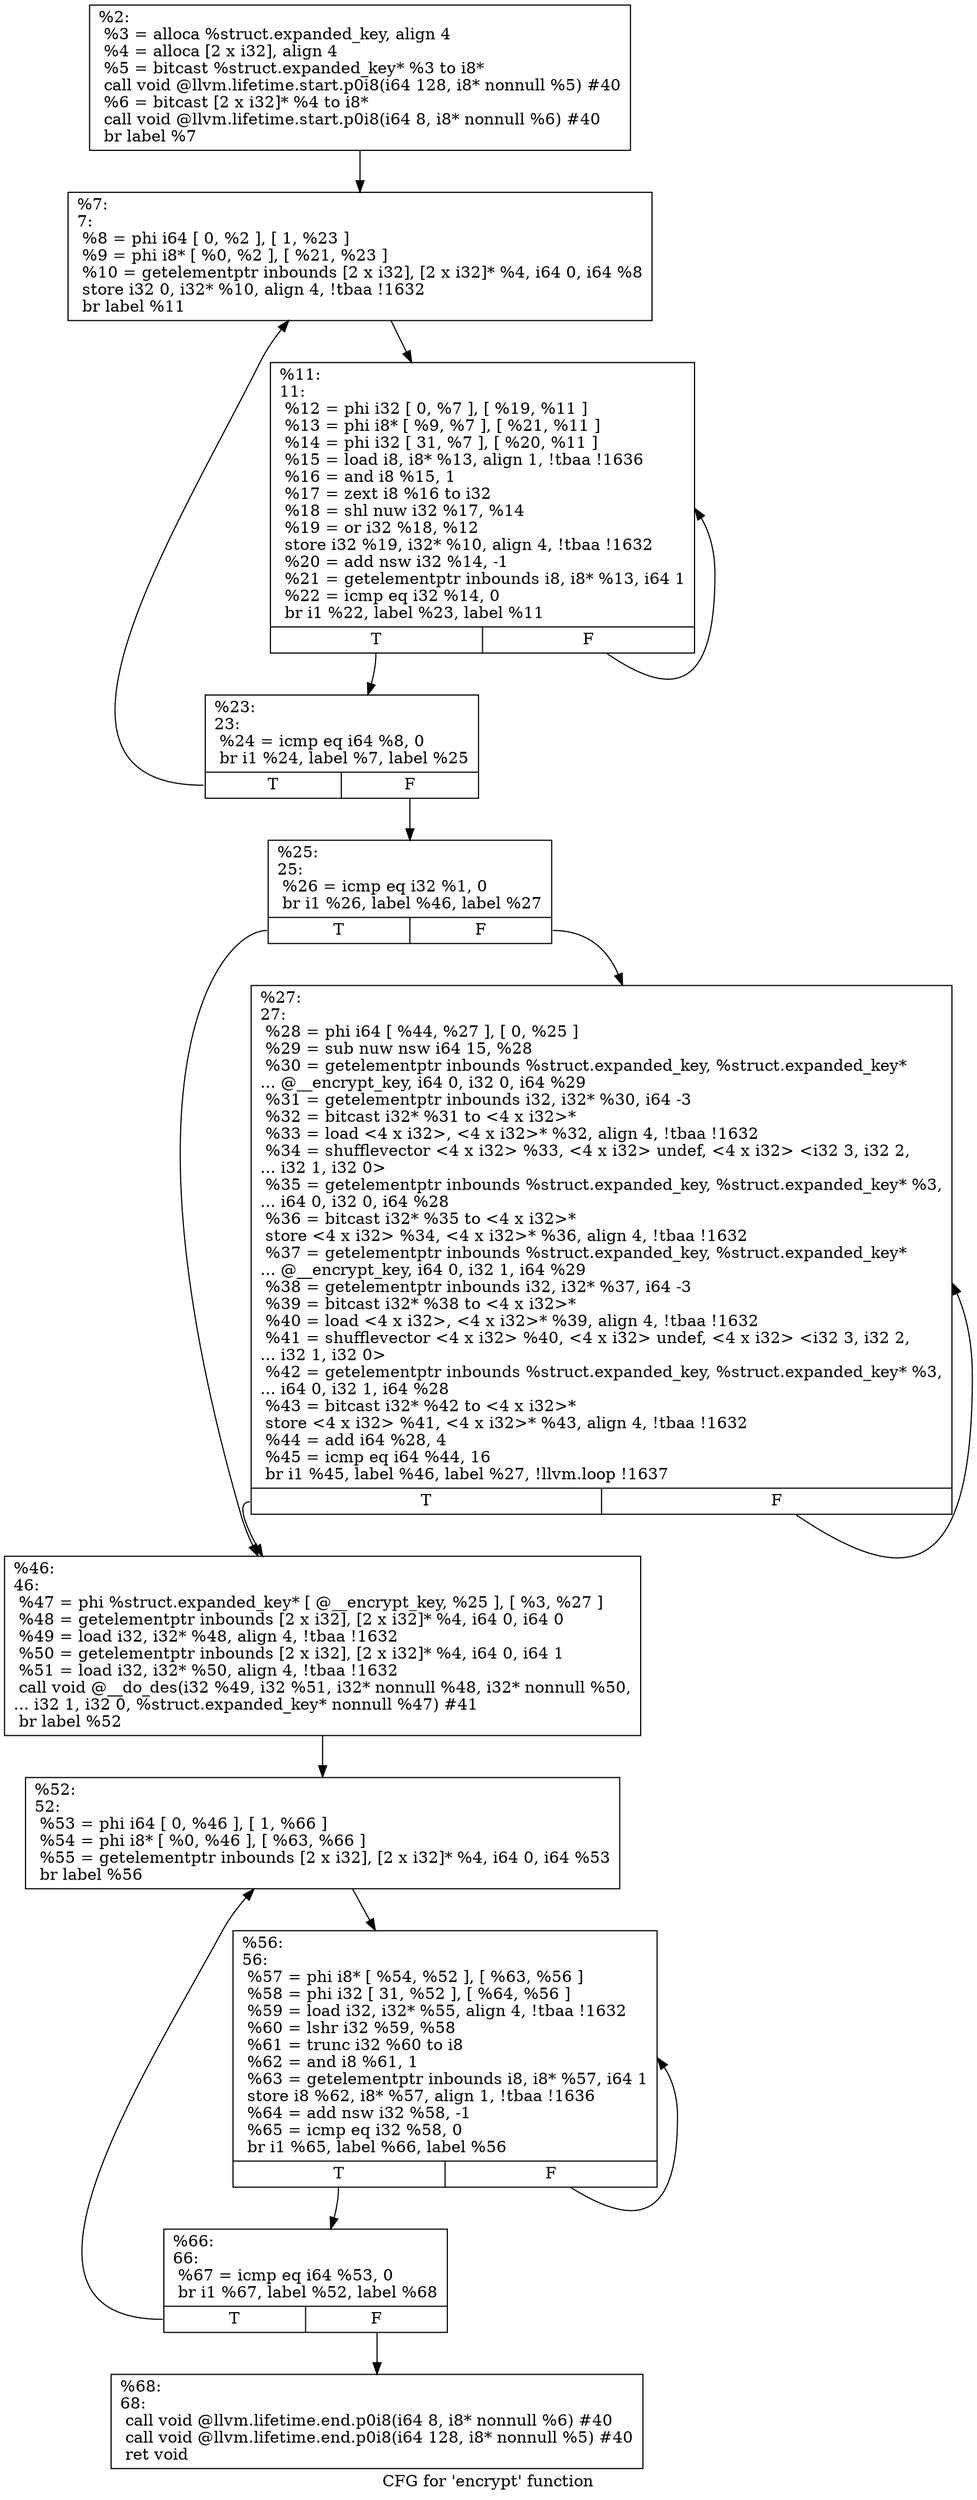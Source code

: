 digraph "CFG for 'encrypt' function" {
	label="CFG for 'encrypt' function";

	Node0x1662f00 [shape=record,label="{%2:\l  %3 = alloca %struct.expanded_key, align 4\l  %4 = alloca [2 x i32], align 4\l  %5 = bitcast %struct.expanded_key* %3 to i8*\l  call void @llvm.lifetime.start.p0i8(i64 128, i8* nonnull %5) #40\l  %6 = bitcast [2 x i32]* %4 to i8*\l  call void @llvm.lifetime.start.p0i8(i64 8, i8* nonnull %6) #40\l  br label %7\l}"];
	Node0x1662f00 -> Node0x1663010;
	Node0x1663010 [shape=record,label="{%7:\l7:                                                \l  %8 = phi i64 [ 0, %2 ], [ 1, %23 ]\l  %9 = phi i8* [ %0, %2 ], [ %21, %23 ]\l  %10 = getelementptr inbounds [2 x i32], [2 x i32]* %4, i64 0, i64 %8\l  store i32 0, i32* %10, align 4, !tbaa !1632\l  br label %11\l}"];
	Node0x1663010 -> Node0x1663060;
	Node0x1663060 [shape=record,label="{%11:\l11:                                               \l  %12 = phi i32 [ 0, %7 ], [ %19, %11 ]\l  %13 = phi i8* [ %9, %7 ], [ %21, %11 ]\l  %14 = phi i32 [ 31, %7 ], [ %20, %11 ]\l  %15 = load i8, i8* %13, align 1, !tbaa !1636\l  %16 = and i8 %15, 1\l  %17 = zext i8 %16 to i32\l  %18 = shl nuw i32 %17, %14\l  %19 = or i32 %18, %12\l  store i32 %19, i32* %10, align 4, !tbaa !1632\l  %20 = add nsw i32 %14, -1\l  %21 = getelementptr inbounds i8, i8* %13, i64 1\l  %22 = icmp eq i32 %14, 0\l  br i1 %22, label %23, label %11\l|{<s0>T|<s1>F}}"];
	Node0x1663060:s0 -> Node0x16630b0;
	Node0x1663060:s1 -> Node0x1663060;
	Node0x16630b0 [shape=record,label="{%23:\l23:                                               \l  %24 = icmp eq i64 %8, 0\l  br i1 %24, label %7, label %25\l|{<s0>T|<s1>F}}"];
	Node0x16630b0:s0 -> Node0x1663010;
	Node0x16630b0:s1 -> Node0x1663100;
	Node0x1663100 [shape=record,label="{%25:\l25:                                               \l  %26 = icmp eq i32 %1, 0\l  br i1 %26, label %46, label %27\l|{<s0>T|<s1>F}}"];
	Node0x1663100:s0 -> Node0x16631a0;
	Node0x1663100:s1 -> Node0x1663150;
	Node0x1663150 [shape=record,label="{%27:\l27:                                               \l  %28 = phi i64 [ %44, %27 ], [ 0, %25 ]\l  %29 = sub nuw nsw i64 15, %28\l  %30 = getelementptr inbounds %struct.expanded_key, %struct.expanded_key*\l... @__encrypt_key, i64 0, i32 0, i64 %29\l  %31 = getelementptr inbounds i32, i32* %30, i64 -3\l  %32 = bitcast i32* %31 to \<4 x i32\>*\l  %33 = load \<4 x i32\>, \<4 x i32\>* %32, align 4, !tbaa !1632\l  %34 = shufflevector \<4 x i32\> %33, \<4 x i32\> undef, \<4 x i32\> \<i32 3, i32 2,\l... i32 1, i32 0\>\l  %35 = getelementptr inbounds %struct.expanded_key, %struct.expanded_key* %3,\l... i64 0, i32 0, i64 %28\l  %36 = bitcast i32* %35 to \<4 x i32\>*\l  store \<4 x i32\> %34, \<4 x i32\>* %36, align 4, !tbaa !1632\l  %37 = getelementptr inbounds %struct.expanded_key, %struct.expanded_key*\l... @__encrypt_key, i64 0, i32 1, i64 %29\l  %38 = getelementptr inbounds i32, i32* %37, i64 -3\l  %39 = bitcast i32* %38 to \<4 x i32\>*\l  %40 = load \<4 x i32\>, \<4 x i32\>* %39, align 4, !tbaa !1632\l  %41 = shufflevector \<4 x i32\> %40, \<4 x i32\> undef, \<4 x i32\> \<i32 3, i32 2,\l... i32 1, i32 0\>\l  %42 = getelementptr inbounds %struct.expanded_key, %struct.expanded_key* %3,\l... i64 0, i32 1, i64 %28\l  %43 = bitcast i32* %42 to \<4 x i32\>*\l  store \<4 x i32\> %41, \<4 x i32\>* %43, align 4, !tbaa !1632\l  %44 = add i64 %28, 4\l  %45 = icmp eq i64 %44, 16\l  br i1 %45, label %46, label %27, !llvm.loop !1637\l|{<s0>T|<s1>F}}"];
	Node0x1663150:s0 -> Node0x16631a0;
	Node0x1663150:s1 -> Node0x1663150;
	Node0x16631a0 [shape=record,label="{%46:\l46:                                               \l  %47 = phi %struct.expanded_key* [ @__encrypt_key, %25 ], [ %3, %27 ]\l  %48 = getelementptr inbounds [2 x i32], [2 x i32]* %4, i64 0, i64 0\l  %49 = load i32, i32* %48, align 4, !tbaa !1632\l  %50 = getelementptr inbounds [2 x i32], [2 x i32]* %4, i64 0, i64 1\l  %51 = load i32, i32* %50, align 4, !tbaa !1632\l  call void @__do_des(i32 %49, i32 %51, i32* nonnull %48, i32* nonnull %50,\l... i32 1, i32 0, %struct.expanded_key* nonnull %47) #41\l  br label %52\l}"];
	Node0x16631a0 -> Node0x16631f0;
	Node0x16631f0 [shape=record,label="{%52:\l52:                                               \l  %53 = phi i64 [ 0, %46 ], [ 1, %66 ]\l  %54 = phi i8* [ %0, %46 ], [ %63, %66 ]\l  %55 = getelementptr inbounds [2 x i32], [2 x i32]* %4, i64 0, i64 %53\l  br label %56\l}"];
	Node0x16631f0 -> Node0x1663240;
	Node0x1663240 [shape=record,label="{%56:\l56:                                               \l  %57 = phi i8* [ %54, %52 ], [ %63, %56 ]\l  %58 = phi i32 [ 31, %52 ], [ %64, %56 ]\l  %59 = load i32, i32* %55, align 4, !tbaa !1632\l  %60 = lshr i32 %59, %58\l  %61 = trunc i32 %60 to i8\l  %62 = and i8 %61, 1\l  %63 = getelementptr inbounds i8, i8* %57, i64 1\l  store i8 %62, i8* %57, align 1, !tbaa !1636\l  %64 = add nsw i32 %58, -1\l  %65 = icmp eq i32 %58, 0\l  br i1 %65, label %66, label %56\l|{<s0>T|<s1>F}}"];
	Node0x1663240:s0 -> Node0x1663290;
	Node0x1663240:s1 -> Node0x1663240;
	Node0x1663290 [shape=record,label="{%66:\l66:                                               \l  %67 = icmp eq i64 %53, 0\l  br i1 %67, label %52, label %68\l|{<s0>T|<s1>F}}"];
	Node0x1663290:s0 -> Node0x16631f0;
	Node0x1663290:s1 -> Node0x16632e0;
	Node0x16632e0 [shape=record,label="{%68:\l68:                                               \l  call void @llvm.lifetime.end.p0i8(i64 8, i8* nonnull %6) #40\l  call void @llvm.lifetime.end.p0i8(i64 128, i8* nonnull %5) #40\l  ret void\l}"];
}
